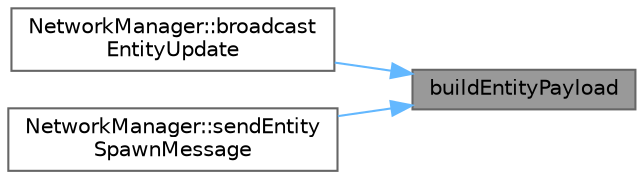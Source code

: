 digraph "buildEntityPayload"
{
 // LATEX_PDF_SIZE
  bgcolor="transparent";
  edge [fontname=Helvetica,fontsize=10,labelfontname=Helvetica,labelfontsize=10];
  node [fontname=Helvetica,fontsize=10,shape=box,height=0.2,width=0.4];
  rankdir="RL";
  Node1 [id="Node000001",label="buildEntityPayload",height=0.2,width=0.4,color="gray40", fillcolor="grey60", style="filled", fontcolor="black",tooltip="Builds the payload for an entity update/spawn message."];
  Node1 -> Node2 [id="edge1_Node000001_Node000002",dir="back",color="steelblue1",style="solid",tooltip=" "];
  Node2 [id="Node000002",label="NetworkManager::broadcast\lEntityUpdate",height=0.2,width=0.4,color="grey40", fillcolor="white", style="filled",URL="$classNetworkManager.html#a2ba6bcca6d225ecdc77f74a05fa982a8",tooltip="Broadcasts an update entity message to all clients."];
  Node1 -> Node3 [id="edge2_Node000001_Node000003",dir="back",color="steelblue1",style="solid",tooltip=" "];
  Node3 [id="Node000003",label="NetworkManager::sendEntity\lSpawnMessage",height=0.2,width=0.4,color="grey40", fillcolor="white", style="filled",URL="$classNetworkManager.html#a6d3e19299642124b48149a448773bd3e",tooltip="Sends a spawn entity message to a target."];
}
